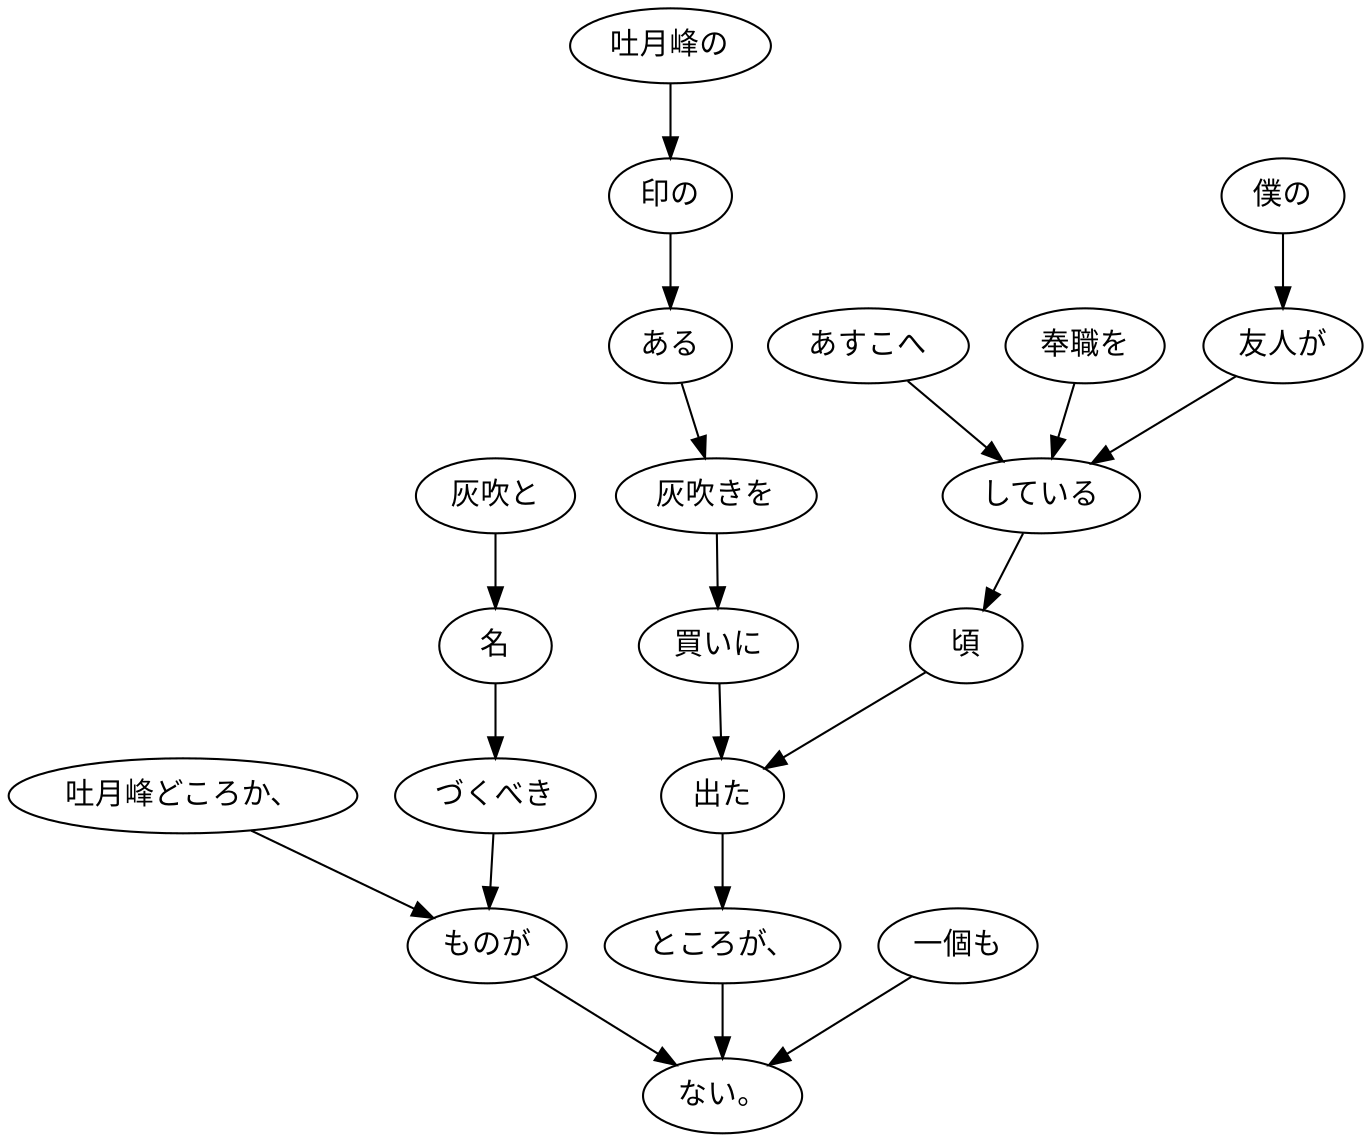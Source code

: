 digraph graph7817 {
	node0 [label="僕の"];
	node1 [label="友人が"];
	node2 [label="あすこへ"];
	node3 [label="奉職を"];
	node4 [label="している"];
	node5 [label="頃"];
	node6 [label="吐月峰の"];
	node7 [label="印の"];
	node8 [label="ある"];
	node9 [label="灰吹きを"];
	node10 [label="買いに"];
	node11 [label="出た"];
	node12 [label="ところが、"];
	node13 [label="吐月峰どころか、"];
	node14 [label="灰吹と"];
	node15 [label="名"];
	node16 [label="づくべき"];
	node17 [label="ものが"];
	node18 [label="一個も"];
	node19 [label="ない。"];
	node0 -> node1;
	node1 -> node4;
	node2 -> node4;
	node3 -> node4;
	node4 -> node5;
	node5 -> node11;
	node6 -> node7;
	node7 -> node8;
	node8 -> node9;
	node9 -> node10;
	node10 -> node11;
	node11 -> node12;
	node12 -> node19;
	node13 -> node17;
	node14 -> node15;
	node15 -> node16;
	node16 -> node17;
	node17 -> node19;
	node18 -> node19;
}
